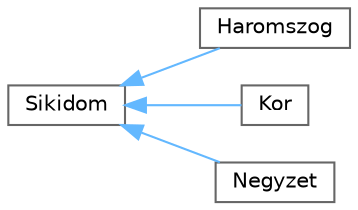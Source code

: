 digraph "Osztályhierarchia-ábra"
{
 // LATEX_PDF_SIZE
  bgcolor="transparent";
  edge [fontname=Helvetica,fontsize=10,labelfontname=Helvetica,labelfontsize=10];
  node [fontname=Helvetica,fontsize=10,shape=box,height=0.2,width=0.4];
  rankdir="LR";
  Node0 [id="Node000000",label="Sikidom",height=0.2,width=0.4,color="grey40", fillcolor="white", style="filled",URL="$class_sikidom.html",tooltip="Sikidom osztály. A sikidom osztály egy absztrakt osztály, melynek leszármazottai a különböző (szabály..."];
  Node0 -> Node1 [id="edge1_Node000000_Node000001",dir="back",color="steelblue1",style="solid",tooltip=" "];
  Node1 [id="Node000001",label="Haromszog",height=0.2,width=0.4,color="grey40", fillcolor="white", style="filled",URL="$class_haromszog.html",tooltip="Haromszog osztály. A Haromszog osztály a Sikidom leszármazottja, mely egy háromszög síkidomot repreze..."];
  Node0 -> Node2 [id="edge2_Node000000_Node000002",dir="back",color="steelblue1",style="solid",tooltip=" "];
  Node2 [id="Node000002",label="Kor",height=0.2,width=0.4,color="grey40", fillcolor="white", style="filled",URL="$class_kor.html",tooltip="Kor osztály. A Kor osztály a Sikidom leszármazottja, mely egy kör síkidomot reprezentál,..."];
  Node0 -> Node3 [id="edge3_Node000000_Node000003",dir="back",color="steelblue1",style="solid",tooltip=" "];
  Node3 [id="Node000003",label="Negyzet",height=0.2,width=0.4,color="grey40", fillcolor="white", style="filled",URL="$class_negyzet.html",tooltip=" "];
}
